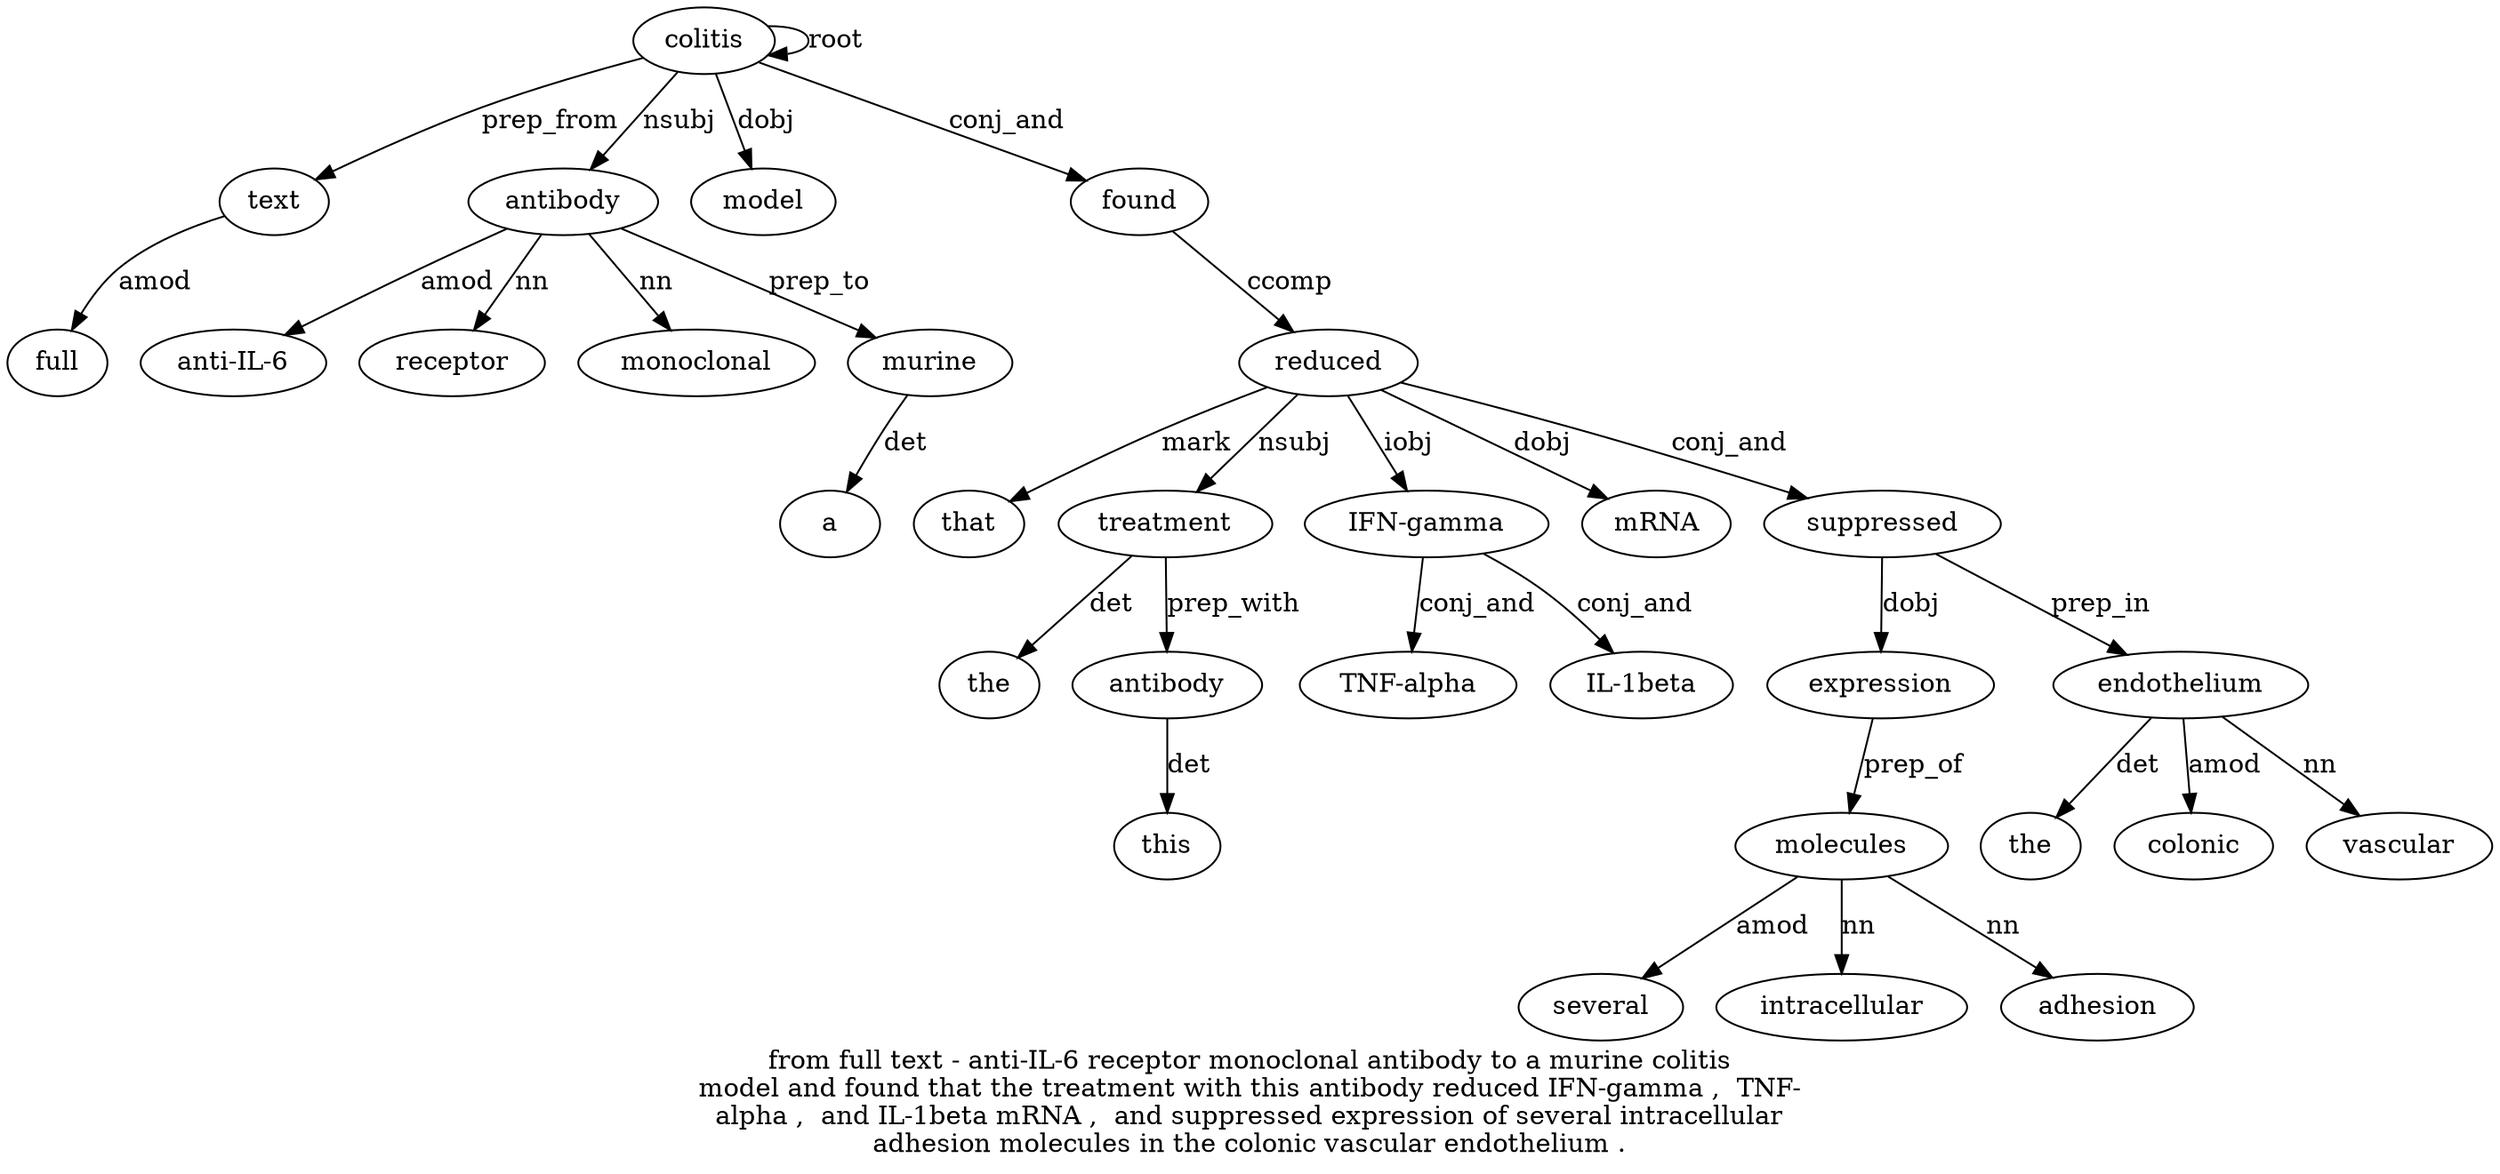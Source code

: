 digraph "from full text - anti-IL-6 receptor monoclonal antibody to a murine colitis model and found that the treatment with this antibody reduced IFN-gamma ,  TNF-alpha ,  and IL-1beta mRNA ,  and suppressed expression of several intracellular adhesion molecules in the colonic vascular endothelium ." {
label="from full text - anti-IL-6 receptor monoclonal antibody to a murine colitis
model and found that the treatment with this antibody reduced IFN-gamma ,  TNF-
alpha ,  and IL-1beta mRNA ,  and suppressed expression of several intracellular
adhesion molecules in the colonic vascular endothelium .";
text3 [style=filled, fillcolor=white, label=text];
full2 [style=filled, fillcolor=white, label=full];
text3 -> full2  [label=amod];
colitis12 [style=filled, fillcolor=white, label=colitis];
colitis12 -> text3  [label=prep_from];
antibody8 [style=filled, fillcolor=white, label=antibody];
"anti-IL-65" [style=filled, fillcolor=white, label="anti-IL-6"];
antibody8 -> "anti-IL-65"  [label=amod];
receptor6 [style=filled, fillcolor=white, label=receptor];
antibody8 -> receptor6  [label=nn];
monoclonal7 [style=filled, fillcolor=white, label=monoclonal];
antibody8 -> monoclonal7  [label=nn];
colitis12 -> antibody8  [label=nsubj];
murine11 [style=filled, fillcolor=white, label=murine];
a10 [style=filled, fillcolor=white, label=a];
murine11 -> a10  [label=det];
antibody8 -> murine11  [label=prep_to];
colitis12 -> colitis12  [label=root];
model13 [style=filled, fillcolor=white, label=model];
colitis12 -> model13  [label=dobj];
found15 [style=filled, fillcolor=white, label=found];
colitis12 -> found15  [label=conj_and];
reduced22 [style=filled, fillcolor=white, label=reduced];
that16 [style=filled, fillcolor=white, label=that];
reduced22 -> that16  [label=mark];
treatment18 [style=filled, fillcolor=white, label=treatment];
the17 [style=filled, fillcolor=white, label=the];
treatment18 -> the17  [label=det];
reduced22 -> treatment18  [label=nsubj];
antibody21 [style=filled, fillcolor=white, label=antibody];
this20 [style=filled, fillcolor=white, label=this];
antibody21 -> this20  [label=det];
treatment18 -> antibody21  [label=prep_with];
found15 -> reduced22  [label=ccomp];
"IFN-gamma23" [style=filled, fillcolor=white, label="IFN-gamma"];
reduced22 -> "IFN-gamma23"  [label=iobj];
"TNF-alpha25" [style=filled, fillcolor=white, label="TNF-alpha"];
"IFN-gamma23" -> "TNF-alpha25"  [label=conj_and];
"IL-1beta28" [style=filled, fillcolor=white, label="IL-1beta"];
"IFN-gamma23" -> "IL-1beta28"  [label=conj_and];
mRNA29 [style=filled, fillcolor=white, label=mRNA];
reduced22 -> mRNA29  [label=dobj];
suppressed32 [style=filled, fillcolor=white, label=suppressed];
reduced22 -> suppressed32  [label=conj_and];
expression33 [style=filled, fillcolor=white, label=expression];
suppressed32 -> expression33  [label=dobj];
molecules38 [style=filled, fillcolor=white, label=molecules];
several35 [style=filled, fillcolor=white, label=several];
molecules38 -> several35  [label=amod];
intracellular36 [style=filled, fillcolor=white, label=intracellular];
molecules38 -> intracellular36  [label=nn];
adhesion37 [style=filled, fillcolor=white, label=adhesion];
molecules38 -> adhesion37  [label=nn];
expression33 -> molecules38  [label=prep_of];
endothelium43 [style=filled, fillcolor=white, label=endothelium];
the40 [style=filled, fillcolor=white, label=the];
endothelium43 -> the40  [label=det];
colonic41 [style=filled, fillcolor=white, label=colonic];
endothelium43 -> colonic41  [label=amod];
vascular42 [style=filled, fillcolor=white, label=vascular];
endothelium43 -> vascular42  [label=nn];
suppressed32 -> endothelium43  [label=prep_in];
}
